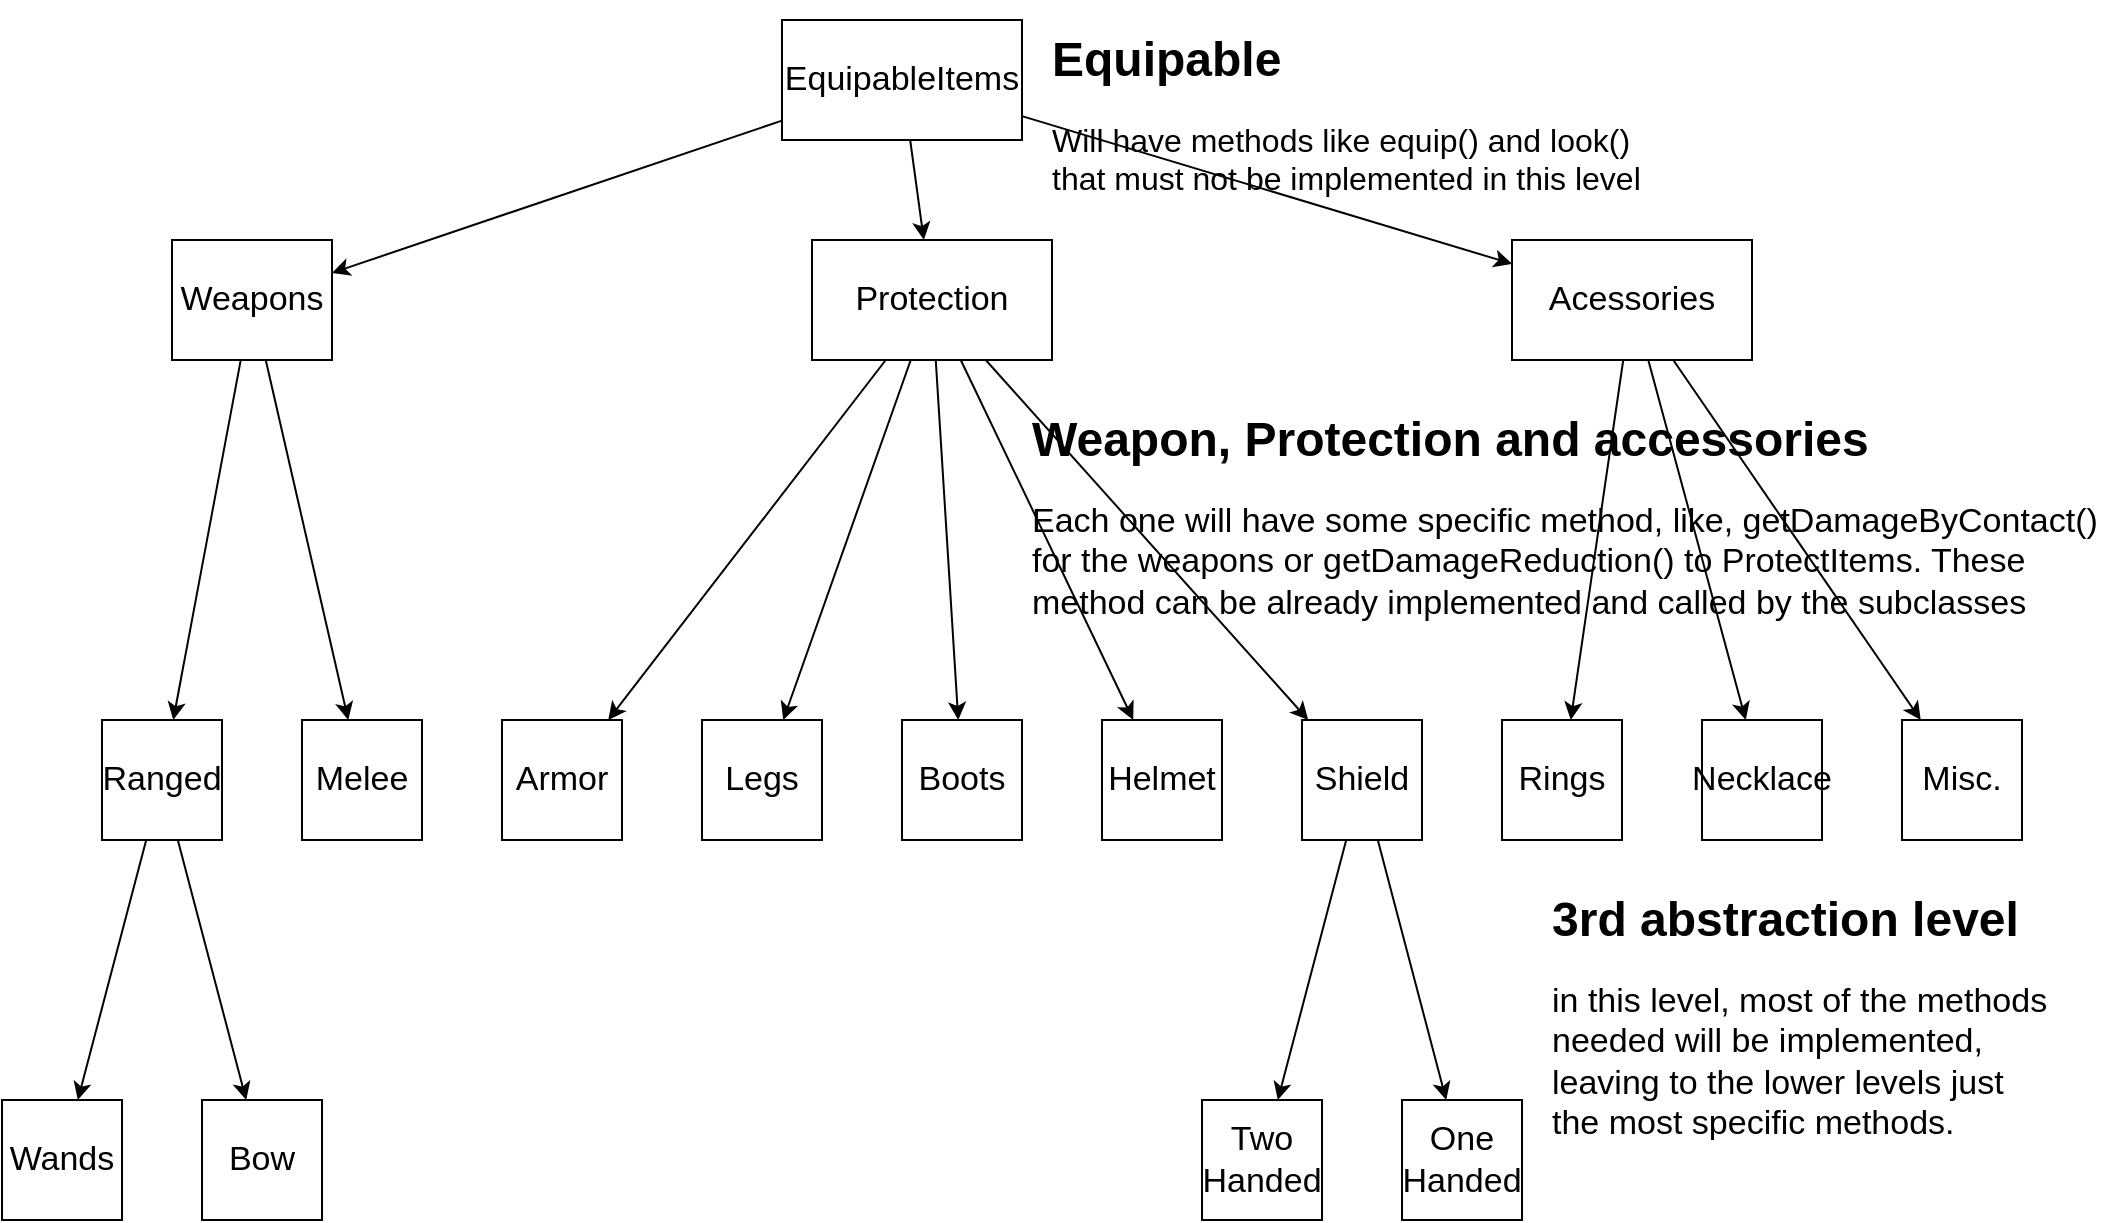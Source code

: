 <mxfile>
    <diagram id="utflnA8hXOal5pxschJM" name="Página-1">
        <mxGraphModel dx="1034" dy="916" grid="1" gridSize="10" guides="1" tooltips="1" connect="1" arrows="1" fold="1" page="1" pageScale="1" pageWidth="1169" pageHeight="1654" math="0" shadow="0">
            <root>
                <mxCell id="0"/>
                <mxCell id="1" parent="0"/>
                <mxCell id="4" value="" style="edgeStyle=none;html=1;" edge="1" parent="1" source="2" target="3">
                    <mxGeometry relative="1" as="geometry"/>
                </mxCell>
                <mxCell id="6" value="" style="edgeStyle=none;html=1;" edge="1" parent="1" source="2" target="5">
                    <mxGeometry relative="1" as="geometry"/>
                </mxCell>
                <mxCell id="8" value="" style="edgeStyle=none;html=1;" edge="1" parent="1" source="2" target="7">
                    <mxGeometry relative="1" as="geometry"/>
                </mxCell>
                <mxCell id="2" value="EquipableItems" style="rounded=0;whiteSpace=wrap;html=1;fontSize=17;" vertex="1" parent="1">
                    <mxGeometry x="410" y="50" width="120" height="60" as="geometry"/>
                </mxCell>
                <mxCell id="10" value="" style="edgeStyle=none;html=1;" edge="1" parent="1" source="3" target="9">
                    <mxGeometry relative="1" as="geometry"/>
                </mxCell>
                <mxCell id="12" value="" style="edgeStyle=none;html=1;" edge="1" parent="1" source="3" target="11">
                    <mxGeometry relative="1" as="geometry"/>
                </mxCell>
                <mxCell id="3" value="Weapons" style="whiteSpace=wrap;html=1;rounded=0;fontSize=17;" vertex="1" parent="1">
                    <mxGeometry x="105" y="160" width="80" height="60" as="geometry"/>
                </mxCell>
                <mxCell id="14" value="" style="edgeStyle=none;html=1;" edge="1" parent="1" source="5" target="13">
                    <mxGeometry relative="1" as="geometry"/>
                </mxCell>
                <mxCell id="16" value="" style="edgeStyle=none;html=1;" edge="1" parent="1" source="5" target="15">
                    <mxGeometry relative="1" as="geometry"/>
                </mxCell>
                <mxCell id="18" value="" style="edgeStyle=none;html=1;" edge="1" parent="1" source="5" target="17">
                    <mxGeometry relative="1" as="geometry"/>
                </mxCell>
                <mxCell id="20" value="" style="edgeStyle=none;html=1;" edge="1" parent="1" source="5" target="19">
                    <mxGeometry relative="1" as="geometry"/>
                </mxCell>
                <mxCell id="34" value="" style="edgeStyle=none;html=1;" edge="1" parent="1" source="5" target="33">
                    <mxGeometry relative="1" as="geometry"/>
                </mxCell>
                <mxCell id="5" value="Protection" style="whiteSpace=wrap;html=1;rounded=0;fontSize=17;" vertex="1" parent="1">
                    <mxGeometry x="425" y="160" width="120" height="60" as="geometry"/>
                </mxCell>
                <mxCell id="22" value="" style="edgeStyle=none;html=1;" edge="1" parent="1" source="7" target="21">
                    <mxGeometry relative="1" as="geometry"/>
                </mxCell>
                <mxCell id="24" value="" style="edgeStyle=none;html=1;" edge="1" parent="1" source="7" target="23">
                    <mxGeometry relative="1" as="geometry"/>
                </mxCell>
                <mxCell id="26" value="" style="edgeStyle=none;html=1;" edge="1" parent="1" source="7" target="25">
                    <mxGeometry relative="1" as="geometry"/>
                </mxCell>
                <mxCell id="7" value="Acessories" style="whiteSpace=wrap;html=1;rounded=0;fontSize=17;" vertex="1" parent="1">
                    <mxGeometry x="775" y="160" width="120" height="60" as="geometry"/>
                </mxCell>
                <mxCell id="28" value="" style="edgeStyle=none;html=1;" edge="1" parent="1" source="9" target="27">
                    <mxGeometry relative="1" as="geometry"/>
                </mxCell>
                <mxCell id="32" value="" style="edgeStyle=none;html=1;" edge="1" parent="1" source="9" target="31">
                    <mxGeometry relative="1" as="geometry"/>
                </mxCell>
                <mxCell id="9" value="Ranged" style="whiteSpace=wrap;html=1;rounded=0;fontSize=17;" vertex="1" parent="1">
                    <mxGeometry x="70" y="400" width="60" height="60" as="geometry"/>
                </mxCell>
                <mxCell id="11" value="Melee" style="whiteSpace=wrap;html=1;rounded=0;fontSize=17;" vertex="1" parent="1">
                    <mxGeometry x="170" y="400" width="60" height="60" as="geometry"/>
                </mxCell>
                <mxCell id="13" value="Armor&lt;br style=&quot;font-size: 17px;&quot;&gt;" style="whiteSpace=wrap;html=1;rounded=0;fontSize=17;" vertex="1" parent="1">
                    <mxGeometry x="270" y="400" width="60" height="60" as="geometry"/>
                </mxCell>
                <mxCell id="15" value="Legs" style="whiteSpace=wrap;html=1;rounded=0;fontSize=17;" vertex="1" parent="1">
                    <mxGeometry x="370" y="400" width="60" height="60" as="geometry"/>
                </mxCell>
                <mxCell id="17" value="Boots" style="whiteSpace=wrap;html=1;rounded=0;fontSize=17;" vertex="1" parent="1">
                    <mxGeometry x="470" y="400" width="60" height="60" as="geometry"/>
                </mxCell>
                <mxCell id="19" value="Helmet" style="whiteSpace=wrap;html=1;rounded=0;fontSize=17;" vertex="1" parent="1">
                    <mxGeometry x="570" y="400" width="60" height="60" as="geometry"/>
                </mxCell>
                <mxCell id="21" value="Rings" style="whiteSpace=wrap;html=1;rounded=0;fontSize=17;" vertex="1" parent="1">
                    <mxGeometry x="770" y="400" width="60" height="60" as="geometry"/>
                </mxCell>
                <mxCell id="23" value="Necklace" style="whiteSpace=wrap;html=1;rounded=0;fontSize=17;" vertex="1" parent="1">
                    <mxGeometry x="870" y="400" width="60" height="60" as="geometry"/>
                </mxCell>
                <mxCell id="25" value="Misc." style="whiteSpace=wrap;html=1;rounded=0;fontSize=17;" vertex="1" parent="1">
                    <mxGeometry x="970" y="400" width="60" height="60" as="geometry"/>
                </mxCell>
                <mxCell id="27" value="Wands" style="whiteSpace=wrap;html=1;rounded=0;fontSize=17;" vertex="1" parent="1">
                    <mxGeometry x="20" y="590" width="60" height="60" as="geometry"/>
                </mxCell>
                <mxCell id="31" value="Bow" style="whiteSpace=wrap;html=1;rounded=0;fontSize=17;" vertex="1" parent="1">
                    <mxGeometry x="120" y="590" width="60" height="60" as="geometry"/>
                </mxCell>
                <mxCell id="36" value="" style="edgeStyle=none;html=1;" edge="1" parent="1" source="33" target="35">
                    <mxGeometry relative="1" as="geometry"/>
                </mxCell>
                <mxCell id="38" value="" style="edgeStyle=none;html=1;" edge="1" parent="1" source="33" target="37">
                    <mxGeometry relative="1" as="geometry"/>
                </mxCell>
                <mxCell id="33" value="Shield" style="whiteSpace=wrap;html=1;rounded=0;fontSize=17;" vertex="1" parent="1">
                    <mxGeometry x="670" y="400" width="60" height="60" as="geometry"/>
                </mxCell>
                <mxCell id="35" value="Two Handed" style="whiteSpace=wrap;html=1;rounded=0;fontSize=17;" vertex="1" parent="1">
                    <mxGeometry x="620" y="590" width="60" height="60" as="geometry"/>
                </mxCell>
                <mxCell id="37" value="One Handed" style="whiteSpace=wrap;html=1;rounded=0;fontSize=17;" vertex="1" parent="1">
                    <mxGeometry x="720" y="590" width="60" height="60" as="geometry"/>
                </mxCell>
                <mxCell id="41" value="&lt;h1&gt;Equipable&lt;/h1&gt;&lt;p&gt;&lt;font style=&quot;font-size: 16px&quot;&gt;Will have methods like equip() and look() that must not be implemented in this level&lt;/font&gt;&lt;/p&gt;" style="text;html=1;strokeColor=none;fillColor=none;spacing=5;spacingTop=-20;whiteSpace=wrap;overflow=hidden;rounded=0;" vertex="1" parent="1">
                    <mxGeometry x="540" y="50" width="320" height="120" as="geometry"/>
                </mxCell>
                <mxCell id="42" value="&lt;h1&gt;Weapon, Protection and accessories&lt;/h1&gt;&lt;p&gt;&lt;font style=&quot;font-size: 17px&quot;&gt;Each one will have some specific method, like, getDamageByContact() for the weapons or getDamageReduction() to ProtectItems. These method can be already implemented and called by the subclasses&lt;/font&gt;&lt;/p&gt;" style="text;html=1;strokeColor=none;fillColor=none;spacing=5;spacingTop=-20;whiteSpace=wrap;overflow=hidden;rounded=0;" vertex="1" parent="1">
                    <mxGeometry x="530" y="240" width="550" height="120" as="geometry"/>
                </mxCell>
                <mxCell id="43" value="&lt;h1&gt;3rd abstraction level&lt;/h1&gt;&lt;p&gt;&lt;font style=&quot;font-size: 17px&quot;&gt;in this level, most of the methods needed will be implemented, leaving to the lower levels just the most specific methods.&lt;/font&gt;&lt;/p&gt;" style="text;html=1;strokeColor=none;fillColor=none;spacing=5;spacingTop=-20;whiteSpace=wrap;overflow=hidden;rounded=0;" vertex="1" parent="1">
                    <mxGeometry x="790" y="480" width="260" height="130" as="geometry"/>
                </mxCell>
            </root>
        </mxGraphModel>
    </diagram>
</mxfile>